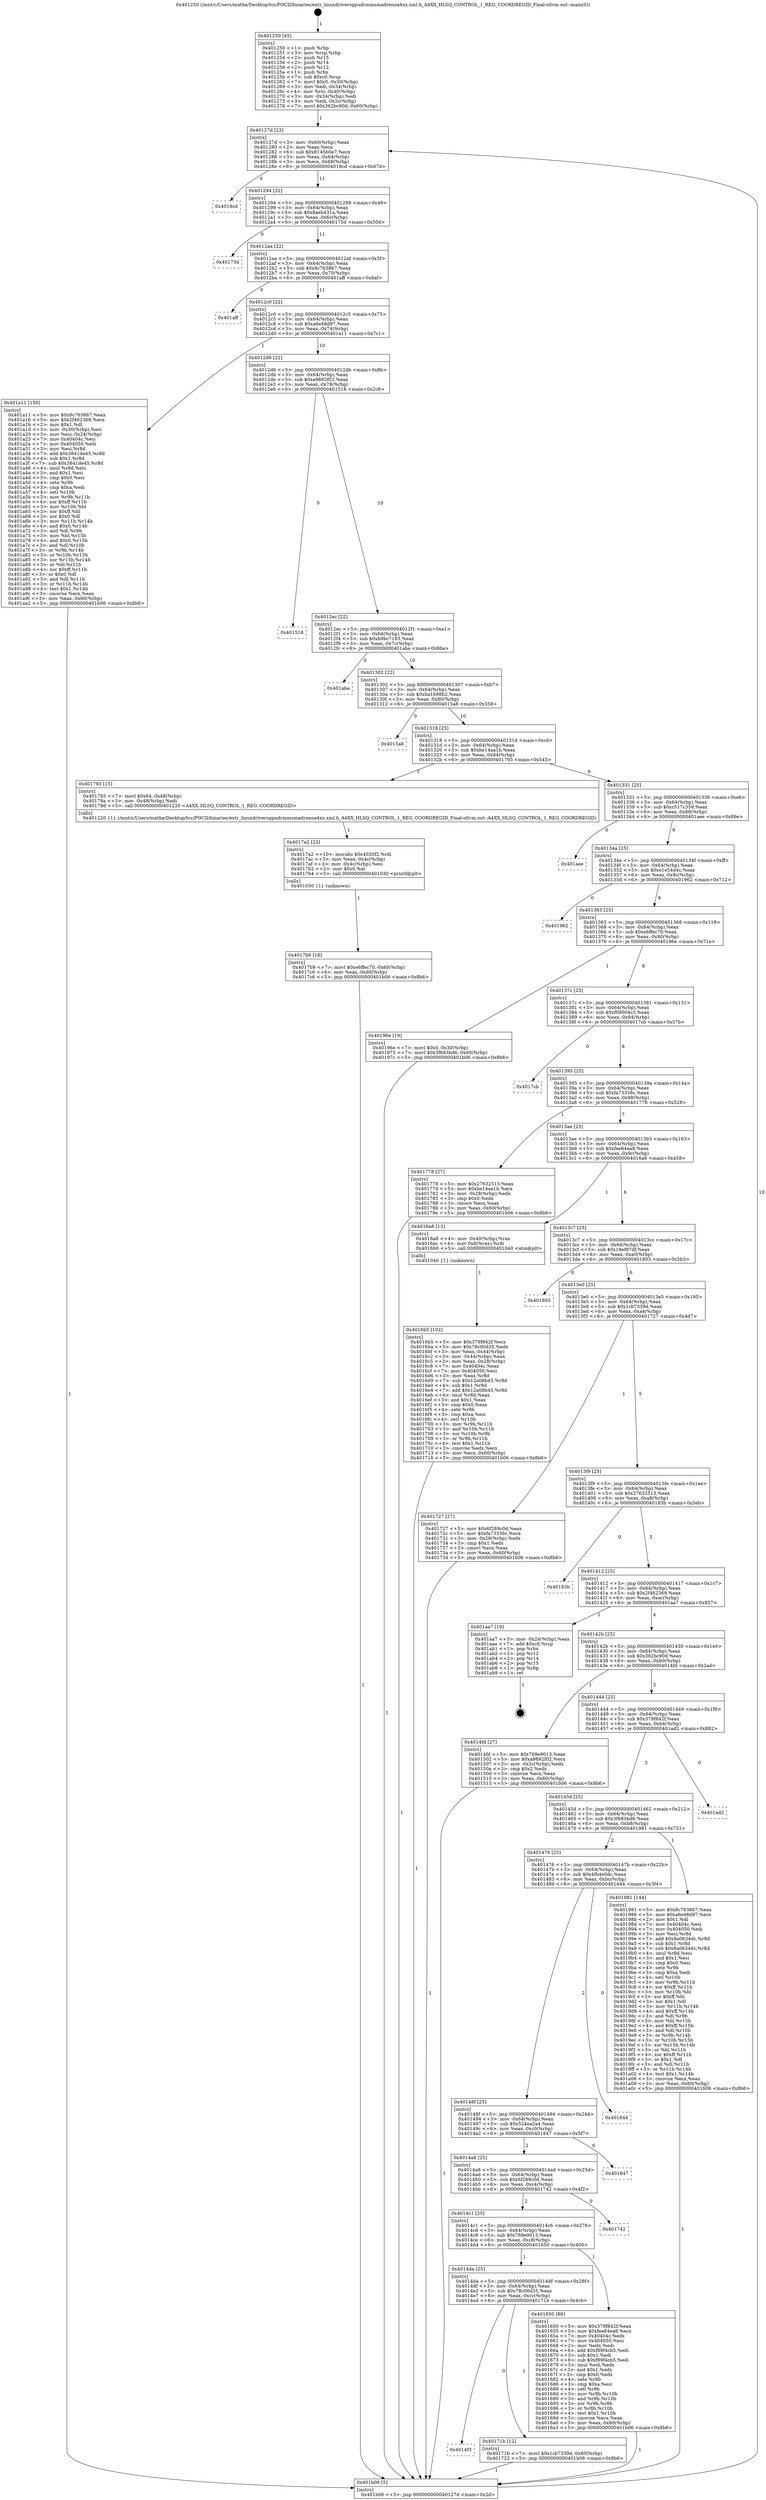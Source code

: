 digraph "0x401250" {
  label = "0x401250 (/mnt/c/Users/mathe/Desktop/tcc/POCII/binaries/extr_linuxdriversgpudrmmsmadrenoa4xx.xml.h_A4XX_HLSQ_CONTROL_1_REG_COORDREGID_Final-ollvm.out::main(0))"
  labelloc = "t"
  node[shape=record]

  Entry [label="",width=0.3,height=0.3,shape=circle,fillcolor=black,style=filled]
  "0x40127d" [label="{
     0x40127d [23]\l
     | [instrs]\l
     &nbsp;&nbsp;0x40127d \<+3\>: mov -0x60(%rbp),%eax\l
     &nbsp;&nbsp;0x401280 \<+2\>: mov %eax,%ecx\l
     &nbsp;&nbsp;0x401282 \<+6\>: sub $0x8145b0e7,%ecx\l
     &nbsp;&nbsp;0x401288 \<+3\>: mov %eax,-0x64(%rbp)\l
     &nbsp;&nbsp;0x40128b \<+3\>: mov %ecx,-0x68(%rbp)\l
     &nbsp;&nbsp;0x40128e \<+6\>: je 00000000004018cd \<main+0x67d\>\l
  }"]
  "0x4018cd" [label="{
     0x4018cd\l
  }", style=dashed]
  "0x401294" [label="{
     0x401294 [22]\l
     | [instrs]\l
     &nbsp;&nbsp;0x401294 \<+5\>: jmp 0000000000401299 \<main+0x49\>\l
     &nbsp;&nbsp;0x401299 \<+3\>: mov -0x64(%rbp),%eax\l
     &nbsp;&nbsp;0x40129c \<+5\>: sub $0x8aeb431a,%eax\l
     &nbsp;&nbsp;0x4012a1 \<+3\>: mov %eax,-0x6c(%rbp)\l
     &nbsp;&nbsp;0x4012a4 \<+6\>: je 000000000040175d \<main+0x50d\>\l
  }"]
  Exit [label="",width=0.3,height=0.3,shape=circle,fillcolor=black,style=filled,peripheries=2]
  "0x40175d" [label="{
     0x40175d\l
  }", style=dashed]
  "0x4012aa" [label="{
     0x4012aa [22]\l
     | [instrs]\l
     &nbsp;&nbsp;0x4012aa \<+5\>: jmp 00000000004012af \<main+0x5f\>\l
     &nbsp;&nbsp;0x4012af \<+3\>: mov -0x64(%rbp),%eax\l
     &nbsp;&nbsp;0x4012b2 \<+5\>: sub $0x8c763867,%eax\l
     &nbsp;&nbsp;0x4012b7 \<+3\>: mov %eax,-0x70(%rbp)\l
     &nbsp;&nbsp;0x4012ba \<+6\>: je 0000000000401aff \<main+0x8af\>\l
  }"]
  "0x4017b9" [label="{
     0x4017b9 [18]\l
     | [instrs]\l
     &nbsp;&nbsp;0x4017b9 \<+7\>: movl $0xe6ffec70,-0x60(%rbp)\l
     &nbsp;&nbsp;0x4017c0 \<+6\>: mov %eax,-0xd0(%rbp)\l
     &nbsp;&nbsp;0x4017c6 \<+5\>: jmp 0000000000401b06 \<main+0x8b6\>\l
  }"]
  "0x401aff" [label="{
     0x401aff\l
  }", style=dashed]
  "0x4012c0" [label="{
     0x4012c0 [22]\l
     | [instrs]\l
     &nbsp;&nbsp;0x4012c0 \<+5\>: jmp 00000000004012c5 \<main+0x75\>\l
     &nbsp;&nbsp;0x4012c5 \<+3\>: mov -0x64(%rbp),%eax\l
     &nbsp;&nbsp;0x4012c8 \<+5\>: sub $0xa6e48d97,%eax\l
     &nbsp;&nbsp;0x4012cd \<+3\>: mov %eax,-0x74(%rbp)\l
     &nbsp;&nbsp;0x4012d0 \<+6\>: je 0000000000401a11 \<main+0x7c1\>\l
  }"]
  "0x4017a2" [label="{
     0x4017a2 [23]\l
     | [instrs]\l
     &nbsp;&nbsp;0x4017a2 \<+10\>: movabs $0x4020f2,%rdi\l
     &nbsp;&nbsp;0x4017ac \<+3\>: mov %eax,-0x4c(%rbp)\l
     &nbsp;&nbsp;0x4017af \<+3\>: mov -0x4c(%rbp),%esi\l
     &nbsp;&nbsp;0x4017b2 \<+2\>: mov $0x0,%al\l
     &nbsp;&nbsp;0x4017b4 \<+5\>: call 0000000000401030 \<printf@plt\>\l
     | [calls]\l
     &nbsp;&nbsp;0x401030 \{1\} (unknown)\l
  }"]
  "0x401a11" [label="{
     0x401a11 [150]\l
     | [instrs]\l
     &nbsp;&nbsp;0x401a11 \<+5\>: mov $0x8c763867,%eax\l
     &nbsp;&nbsp;0x401a16 \<+5\>: mov $0x2f462369,%ecx\l
     &nbsp;&nbsp;0x401a1b \<+2\>: mov $0x1,%dl\l
     &nbsp;&nbsp;0x401a1d \<+3\>: mov -0x30(%rbp),%esi\l
     &nbsp;&nbsp;0x401a20 \<+3\>: mov %esi,-0x24(%rbp)\l
     &nbsp;&nbsp;0x401a23 \<+7\>: mov 0x40404c,%esi\l
     &nbsp;&nbsp;0x401a2a \<+7\>: mov 0x404050,%edi\l
     &nbsp;&nbsp;0x401a31 \<+3\>: mov %esi,%r8d\l
     &nbsp;&nbsp;0x401a34 \<+7\>: add $0x3841de45,%r8d\l
     &nbsp;&nbsp;0x401a3b \<+4\>: sub $0x1,%r8d\l
     &nbsp;&nbsp;0x401a3f \<+7\>: sub $0x3841de45,%r8d\l
     &nbsp;&nbsp;0x401a46 \<+4\>: imul %r8d,%esi\l
     &nbsp;&nbsp;0x401a4a \<+3\>: and $0x1,%esi\l
     &nbsp;&nbsp;0x401a4d \<+3\>: cmp $0x0,%esi\l
     &nbsp;&nbsp;0x401a50 \<+4\>: sete %r9b\l
     &nbsp;&nbsp;0x401a54 \<+3\>: cmp $0xa,%edi\l
     &nbsp;&nbsp;0x401a57 \<+4\>: setl %r10b\l
     &nbsp;&nbsp;0x401a5b \<+3\>: mov %r9b,%r11b\l
     &nbsp;&nbsp;0x401a5e \<+4\>: xor $0xff,%r11b\l
     &nbsp;&nbsp;0x401a62 \<+3\>: mov %r10b,%bl\l
     &nbsp;&nbsp;0x401a65 \<+3\>: xor $0xff,%bl\l
     &nbsp;&nbsp;0x401a68 \<+3\>: xor $0x0,%dl\l
     &nbsp;&nbsp;0x401a6b \<+3\>: mov %r11b,%r14b\l
     &nbsp;&nbsp;0x401a6e \<+4\>: and $0x0,%r14b\l
     &nbsp;&nbsp;0x401a72 \<+3\>: and %dl,%r9b\l
     &nbsp;&nbsp;0x401a75 \<+3\>: mov %bl,%r15b\l
     &nbsp;&nbsp;0x401a78 \<+4\>: and $0x0,%r15b\l
     &nbsp;&nbsp;0x401a7c \<+3\>: and %dl,%r10b\l
     &nbsp;&nbsp;0x401a7f \<+3\>: or %r9b,%r14b\l
     &nbsp;&nbsp;0x401a82 \<+3\>: or %r10b,%r15b\l
     &nbsp;&nbsp;0x401a85 \<+3\>: xor %r15b,%r14b\l
     &nbsp;&nbsp;0x401a88 \<+3\>: or %bl,%r11b\l
     &nbsp;&nbsp;0x401a8b \<+4\>: xor $0xff,%r11b\l
     &nbsp;&nbsp;0x401a8f \<+3\>: or $0x0,%dl\l
     &nbsp;&nbsp;0x401a92 \<+3\>: and %dl,%r11b\l
     &nbsp;&nbsp;0x401a95 \<+3\>: or %r11b,%r14b\l
     &nbsp;&nbsp;0x401a98 \<+4\>: test $0x1,%r14b\l
     &nbsp;&nbsp;0x401a9c \<+3\>: cmovne %ecx,%eax\l
     &nbsp;&nbsp;0x401a9f \<+3\>: mov %eax,-0x60(%rbp)\l
     &nbsp;&nbsp;0x401aa2 \<+5\>: jmp 0000000000401b06 \<main+0x8b6\>\l
  }"]
  "0x4012d6" [label="{
     0x4012d6 [22]\l
     | [instrs]\l
     &nbsp;&nbsp;0x4012d6 \<+5\>: jmp 00000000004012db \<main+0x8b\>\l
     &nbsp;&nbsp;0x4012db \<+3\>: mov -0x64(%rbp),%eax\l
     &nbsp;&nbsp;0x4012de \<+5\>: sub $0xa9892f02,%eax\l
     &nbsp;&nbsp;0x4012e3 \<+3\>: mov %eax,-0x78(%rbp)\l
     &nbsp;&nbsp;0x4012e6 \<+6\>: je 0000000000401518 \<main+0x2c8\>\l
  }"]
  "0x4014f3" [label="{
     0x4014f3\l
  }", style=dashed]
  "0x401518" [label="{
     0x401518\l
  }", style=dashed]
  "0x4012ec" [label="{
     0x4012ec [22]\l
     | [instrs]\l
     &nbsp;&nbsp;0x4012ec \<+5\>: jmp 00000000004012f1 \<main+0xa1\>\l
     &nbsp;&nbsp;0x4012f1 \<+3\>: mov -0x64(%rbp),%eax\l
     &nbsp;&nbsp;0x4012f4 \<+5\>: sub $0xb9bc7183,%eax\l
     &nbsp;&nbsp;0x4012f9 \<+3\>: mov %eax,-0x7c(%rbp)\l
     &nbsp;&nbsp;0x4012fc \<+6\>: je 0000000000401aba \<main+0x86a\>\l
  }"]
  "0x40171b" [label="{
     0x40171b [12]\l
     | [instrs]\l
     &nbsp;&nbsp;0x40171b \<+7\>: movl $0x1cb7339d,-0x60(%rbp)\l
     &nbsp;&nbsp;0x401722 \<+5\>: jmp 0000000000401b06 \<main+0x8b6\>\l
  }"]
  "0x401aba" [label="{
     0x401aba\l
  }", style=dashed]
  "0x401302" [label="{
     0x401302 [22]\l
     | [instrs]\l
     &nbsp;&nbsp;0x401302 \<+5\>: jmp 0000000000401307 \<main+0xb7\>\l
     &nbsp;&nbsp;0x401307 \<+3\>: mov -0x64(%rbp),%eax\l
     &nbsp;&nbsp;0x40130a \<+5\>: sub $0xba1698b2,%eax\l
     &nbsp;&nbsp;0x40130f \<+3\>: mov %eax,-0x80(%rbp)\l
     &nbsp;&nbsp;0x401312 \<+6\>: je 00000000004015a8 \<main+0x358\>\l
  }"]
  "0x4016b5" [label="{
     0x4016b5 [102]\l
     | [instrs]\l
     &nbsp;&nbsp;0x4016b5 \<+5\>: mov $0x379f842f,%ecx\l
     &nbsp;&nbsp;0x4016ba \<+5\>: mov $0x78c00d35,%edx\l
     &nbsp;&nbsp;0x4016bf \<+3\>: mov %eax,-0x44(%rbp)\l
     &nbsp;&nbsp;0x4016c2 \<+3\>: mov -0x44(%rbp),%eax\l
     &nbsp;&nbsp;0x4016c5 \<+3\>: mov %eax,-0x28(%rbp)\l
     &nbsp;&nbsp;0x4016c8 \<+7\>: mov 0x40404c,%eax\l
     &nbsp;&nbsp;0x4016cf \<+7\>: mov 0x404050,%esi\l
     &nbsp;&nbsp;0x4016d6 \<+3\>: mov %eax,%r8d\l
     &nbsp;&nbsp;0x4016d9 \<+7\>: sub $0x12a08b45,%r8d\l
     &nbsp;&nbsp;0x4016e0 \<+4\>: sub $0x1,%r8d\l
     &nbsp;&nbsp;0x4016e4 \<+7\>: add $0x12a08b45,%r8d\l
     &nbsp;&nbsp;0x4016eb \<+4\>: imul %r8d,%eax\l
     &nbsp;&nbsp;0x4016ef \<+3\>: and $0x1,%eax\l
     &nbsp;&nbsp;0x4016f2 \<+3\>: cmp $0x0,%eax\l
     &nbsp;&nbsp;0x4016f5 \<+4\>: sete %r9b\l
     &nbsp;&nbsp;0x4016f9 \<+3\>: cmp $0xa,%esi\l
     &nbsp;&nbsp;0x4016fc \<+4\>: setl %r10b\l
     &nbsp;&nbsp;0x401700 \<+3\>: mov %r9b,%r11b\l
     &nbsp;&nbsp;0x401703 \<+3\>: and %r10b,%r11b\l
     &nbsp;&nbsp;0x401706 \<+3\>: xor %r10b,%r9b\l
     &nbsp;&nbsp;0x401709 \<+3\>: or %r9b,%r11b\l
     &nbsp;&nbsp;0x40170c \<+4\>: test $0x1,%r11b\l
     &nbsp;&nbsp;0x401710 \<+3\>: cmovne %edx,%ecx\l
     &nbsp;&nbsp;0x401713 \<+3\>: mov %ecx,-0x60(%rbp)\l
     &nbsp;&nbsp;0x401716 \<+5\>: jmp 0000000000401b06 \<main+0x8b6\>\l
  }"]
  "0x4015a8" [label="{
     0x4015a8\l
  }", style=dashed]
  "0x401318" [label="{
     0x401318 [25]\l
     | [instrs]\l
     &nbsp;&nbsp;0x401318 \<+5\>: jmp 000000000040131d \<main+0xcd\>\l
     &nbsp;&nbsp;0x40131d \<+3\>: mov -0x64(%rbp),%eax\l
     &nbsp;&nbsp;0x401320 \<+5\>: sub $0xbe14aa1b,%eax\l
     &nbsp;&nbsp;0x401325 \<+6\>: mov %eax,-0x84(%rbp)\l
     &nbsp;&nbsp;0x40132b \<+6\>: je 0000000000401793 \<main+0x543\>\l
  }"]
  "0x4014da" [label="{
     0x4014da [25]\l
     | [instrs]\l
     &nbsp;&nbsp;0x4014da \<+5\>: jmp 00000000004014df \<main+0x28f\>\l
     &nbsp;&nbsp;0x4014df \<+3\>: mov -0x64(%rbp),%eax\l
     &nbsp;&nbsp;0x4014e2 \<+5\>: sub $0x78c00d35,%eax\l
     &nbsp;&nbsp;0x4014e7 \<+6\>: mov %eax,-0xcc(%rbp)\l
     &nbsp;&nbsp;0x4014ed \<+6\>: je 000000000040171b \<main+0x4cb\>\l
  }"]
  "0x401793" [label="{
     0x401793 [15]\l
     | [instrs]\l
     &nbsp;&nbsp;0x401793 \<+7\>: movl $0x64,-0x48(%rbp)\l
     &nbsp;&nbsp;0x40179a \<+3\>: mov -0x48(%rbp),%edi\l
     &nbsp;&nbsp;0x40179d \<+5\>: call 0000000000401220 \<A4XX_HLSQ_CONTROL_1_REG_COORDREGID\>\l
     | [calls]\l
     &nbsp;&nbsp;0x401220 \{1\} (/mnt/c/Users/mathe/Desktop/tcc/POCII/binaries/extr_linuxdriversgpudrmmsmadrenoa4xx.xml.h_A4XX_HLSQ_CONTROL_1_REG_COORDREGID_Final-ollvm.out::A4XX_HLSQ_CONTROL_1_REG_COORDREGID)\l
  }"]
  "0x401331" [label="{
     0x401331 [25]\l
     | [instrs]\l
     &nbsp;&nbsp;0x401331 \<+5\>: jmp 0000000000401336 \<main+0xe6\>\l
     &nbsp;&nbsp;0x401336 \<+3\>: mov -0x64(%rbp),%eax\l
     &nbsp;&nbsp;0x401339 \<+5\>: sub $0xc517c359,%eax\l
     &nbsp;&nbsp;0x40133e \<+6\>: mov %eax,-0x88(%rbp)\l
     &nbsp;&nbsp;0x401344 \<+6\>: je 0000000000401aee \<main+0x89e\>\l
  }"]
  "0x401650" [label="{
     0x401650 [88]\l
     | [instrs]\l
     &nbsp;&nbsp;0x401650 \<+5\>: mov $0x379f842f,%eax\l
     &nbsp;&nbsp;0x401655 \<+5\>: mov $0xfee84ea8,%ecx\l
     &nbsp;&nbsp;0x40165a \<+7\>: mov 0x40404c,%edx\l
     &nbsp;&nbsp;0x401661 \<+7\>: mov 0x404050,%esi\l
     &nbsp;&nbsp;0x401668 \<+2\>: mov %edx,%edi\l
     &nbsp;&nbsp;0x40166a \<+6\>: add $0xf89f4cb5,%edi\l
     &nbsp;&nbsp;0x401670 \<+3\>: sub $0x1,%edi\l
     &nbsp;&nbsp;0x401673 \<+6\>: sub $0xf89f4cb5,%edi\l
     &nbsp;&nbsp;0x401679 \<+3\>: imul %edi,%edx\l
     &nbsp;&nbsp;0x40167c \<+3\>: and $0x1,%edx\l
     &nbsp;&nbsp;0x40167f \<+3\>: cmp $0x0,%edx\l
     &nbsp;&nbsp;0x401682 \<+4\>: sete %r8b\l
     &nbsp;&nbsp;0x401686 \<+3\>: cmp $0xa,%esi\l
     &nbsp;&nbsp;0x401689 \<+4\>: setl %r9b\l
     &nbsp;&nbsp;0x40168d \<+3\>: mov %r8b,%r10b\l
     &nbsp;&nbsp;0x401690 \<+3\>: and %r9b,%r10b\l
     &nbsp;&nbsp;0x401693 \<+3\>: xor %r9b,%r8b\l
     &nbsp;&nbsp;0x401696 \<+3\>: or %r8b,%r10b\l
     &nbsp;&nbsp;0x401699 \<+4\>: test $0x1,%r10b\l
     &nbsp;&nbsp;0x40169d \<+3\>: cmovne %ecx,%eax\l
     &nbsp;&nbsp;0x4016a0 \<+3\>: mov %eax,-0x60(%rbp)\l
     &nbsp;&nbsp;0x4016a3 \<+5\>: jmp 0000000000401b06 \<main+0x8b6\>\l
  }"]
  "0x401aee" [label="{
     0x401aee\l
  }", style=dashed]
  "0x40134a" [label="{
     0x40134a [25]\l
     | [instrs]\l
     &nbsp;&nbsp;0x40134a \<+5\>: jmp 000000000040134f \<main+0xff\>\l
     &nbsp;&nbsp;0x40134f \<+3\>: mov -0x64(%rbp),%eax\l
     &nbsp;&nbsp;0x401352 \<+5\>: sub $0xe1e54d4c,%eax\l
     &nbsp;&nbsp;0x401357 \<+6\>: mov %eax,-0x8c(%rbp)\l
     &nbsp;&nbsp;0x40135d \<+6\>: je 0000000000401962 \<main+0x712\>\l
  }"]
  "0x4014c1" [label="{
     0x4014c1 [25]\l
     | [instrs]\l
     &nbsp;&nbsp;0x4014c1 \<+5\>: jmp 00000000004014c6 \<main+0x276\>\l
     &nbsp;&nbsp;0x4014c6 \<+3\>: mov -0x64(%rbp),%eax\l
     &nbsp;&nbsp;0x4014c9 \<+5\>: sub $0x769e9013,%eax\l
     &nbsp;&nbsp;0x4014ce \<+6\>: mov %eax,-0xc8(%rbp)\l
     &nbsp;&nbsp;0x4014d4 \<+6\>: je 0000000000401650 \<main+0x400\>\l
  }"]
  "0x401962" [label="{
     0x401962\l
  }", style=dashed]
  "0x401363" [label="{
     0x401363 [25]\l
     | [instrs]\l
     &nbsp;&nbsp;0x401363 \<+5\>: jmp 0000000000401368 \<main+0x118\>\l
     &nbsp;&nbsp;0x401368 \<+3\>: mov -0x64(%rbp),%eax\l
     &nbsp;&nbsp;0x40136b \<+5\>: sub $0xe6ffec70,%eax\l
     &nbsp;&nbsp;0x401370 \<+6\>: mov %eax,-0x90(%rbp)\l
     &nbsp;&nbsp;0x401376 \<+6\>: je 000000000040196e \<main+0x71e\>\l
  }"]
  "0x401742" [label="{
     0x401742\l
  }", style=dashed]
  "0x40196e" [label="{
     0x40196e [19]\l
     | [instrs]\l
     &nbsp;&nbsp;0x40196e \<+7\>: movl $0x0,-0x30(%rbp)\l
     &nbsp;&nbsp;0x401975 \<+7\>: movl $0x3f683bd6,-0x60(%rbp)\l
     &nbsp;&nbsp;0x40197c \<+5\>: jmp 0000000000401b06 \<main+0x8b6\>\l
  }"]
  "0x40137c" [label="{
     0x40137c [25]\l
     | [instrs]\l
     &nbsp;&nbsp;0x40137c \<+5\>: jmp 0000000000401381 \<main+0x131\>\l
     &nbsp;&nbsp;0x401381 \<+3\>: mov -0x64(%rbp),%eax\l
     &nbsp;&nbsp;0x401384 \<+5\>: sub $0xf09504c3,%eax\l
     &nbsp;&nbsp;0x401389 \<+6\>: mov %eax,-0x94(%rbp)\l
     &nbsp;&nbsp;0x40138f \<+6\>: je 00000000004017cb \<main+0x57b\>\l
  }"]
  "0x4014a8" [label="{
     0x4014a8 [25]\l
     | [instrs]\l
     &nbsp;&nbsp;0x4014a8 \<+5\>: jmp 00000000004014ad \<main+0x25d\>\l
     &nbsp;&nbsp;0x4014ad \<+3\>: mov -0x64(%rbp),%eax\l
     &nbsp;&nbsp;0x4014b0 \<+5\>: sub $0x6f289c0d,%eax\l
     &nbsp;&nbsp;0x4014b5 \<+6\>: mov %eax,-0xc4(%rbp)\l
     &nbsp;&nbsp;0x4014bb \<+6\>: je 0000000000401742 \<main+0x4f2\>\l
  }"]
  "0x4017cb" [label="{
     0x4017cb\l
  }", style=dashed]
  "0x401395" [label="{
     0x401395 [25]\l
     | [instrs]\l
     &nbsp;&nbsp;0x401395 \<+5\>: jmp 000000000040139a \<main+0x14a\>\l
     &nbsp;&nbsp;0x40139a \<+3\>: mov -0x64(%rbp),%eax\l
     &nbsp;&nbsp;0x40139d \<+5\>: sub $0xfa73336c,%eax\l
     &nbsp;&nbsp;0x4013a2 \<+6\>: mov %eax,-0x98(%rbp)\l
     &nbsp;&nbsp;0x4013a8 \<+6\>: je 0000000000401778 \<main+0x528\>\l
  }"]
  "0x401847" [label="{
     0x401847\l
  }", style=dashed]
  "0x401778" [label="{
     0x401778 [27]\l
     | [instrs]\l
     &nbsp;&nbsp;0x401778 \<+5\>: mov $0x27632513,%eax\l
     &nbsp;&nbsp;0x40177d \<+5\>: mov $0xbe14aa1b,%ecx\l
     &nbsp;&nbsp;0x401782 \<+3\>: mov -0x28(%rbp),%edx\l
     &nbsp;&nbsp;0x401785 \<+3\>: cmp $0x0,%edx\l
     &nbsp;&nbsp;0x401788 \<+3\>: cmove %ecx,%eax\l
     &nbsp;&nbsp;0x40178b \<+3\>: mov %eax,-0x60(%rbp)\l
     &nbsp;&nbsp;0x40178e \<+5\>: jmp 0000000000401b06 \<main+0x8b6\>\l
  }"]
  "0x4013ae" [label="{
     0x4013ae [25]\l
     | [instrs]\l
     &nbsp;&nbsp;0x4013ae \<+5\>: jmp 00000000004013b3 \<main+0x163\>\l
     &nbsp;&nbsp;0x4013b3 \<+3\>: mov -0x64(%rbp),%eax\l
     &nbsp;&nbsp;0x4013b6 \<+5\>: sub $0xfee84ea8,%eax\l
     &nbsp;&nbsp;0x4013bb \<+6\>: mov %eax,-0x9c(%rbp)\l
     &nbsp;&nbsp;0x4013c1 \<+6\>: je 00000000004016a8 \<main+0x458\>\l
  }"]
  "0x40148f" [label="{
     0x40148f [25]\l
     | [instrs]\l
     &nbsp;&nbsp;0x40148f \<+5\>: jmp 0000000000401494 \<main+0x244\>\l
     &nbsp;&nbsp;0x401494 \<+3\>: mov -0x64(%rbp),%eax\l
     &nbsp;&nbsp;0x401497 \<+5\>: sub $0x524ea2a4,%eax\l
     &nbsp;&nbsp;0x40149c \<+6\>: mov %eax,-0xc0(%rbp)\l
     &nbsp;&nbsp;0x4014a2 \<+6\>: je 0000000000401847 \<main+0x5f7\>\l
  }"]
  "0x4016a8" [label="{
     0x4016a8 [13]\l
     | [instrs]\l
     &nbsp;&nbsp;0x4016a8 \<+4\>: mov -0x40(%rbp),%rax\l
     &nbsp;&nbsp;0x4016ac \<+4\>: mov 0x8(%rax),%rdi\l
     &nbsp;&nbsp;0x4016b0 \<+5\>: call 0000000000401040 \<atoi@plt\>\l
     | [calls]\l
     &nbsp;&nbsp;0x401040 \{1\} (unknown)\l
  }"]
  "0x4013c7" [label="{
     0x4013c7 [25]\l
     | [instrs]\l
     &nbsp;&nbsp;0x4013c7 \<+5\>: jmp 00000000004013cc \<main+0x17c\>\l
     &nbsp;&nbsp;0x4013cc \<+3\>: mov -0x64(%rbp),%eax\l
     &nbsp;&nbsp;0x4013cf \<+5\>: sub $0x18ef97df,%eax\l
     &nbsp;&nbsp;0x4013d4 \<+6\>: mov %eax,-0xa0(%rbp)\l
     &nbsp;&nbsp;0x4013da \<+6\>: je 0000000000401803 \<main+0x5b3\>\l
  }"]
  "0x401644" [label="{
     0x401644\l
  }", style=dashed]
  "0x401803" [label="{
     0x401803\l
  }", style=dashed]
  "0x4013e0" [label="{
     0x4013e0 [25]\l
     | [instrs]\l
     &nbsp;&nbsp;0x4013e0 \<+5\>: jmp 00000000004013e5 \<main+0x195\>\l
     &nbsp;&nbsp;0x4013e5 \<+3\>: mov -0x64(%rbp),%eax\l
     &nbsp;&nbsp;0x4013e8 \<+5\>: sub $0x1cb7339d,%eax\l
     &nbsp;&nbsp;0x4013ed \<+6\>: mov %eax,-0xa4(%rbp)\l
     &nbsp;&nbsp;0x4013f3 \<+6\>: je 0000000000401727 \<main+0x4d7\>\l
  }"]
  "0x401476" [label="{
     0x401476 [25]\l
     | [instrs]\l
     &nbsp;&nbsp;0x401476 \<+5\>: jmp 000000000040147b \<main+0x22b\>\l
     &nbsp;&nbsp;0x40147b \<+3\>: mov -0x64(%rbp),%eax\l
     &nbsp;&nbsp;0x40147e \<+5\>: sub $0x4fb4e0dc,%eax\l
     &nbsp;&nbsp;0x401483 \<+6\>: mov %eax,-0xbc(%rbp)\l
     &nbsp;&nbsp;0x401489 \<+6\>: je 0000000000401644 \<main+0x3f4\>\l
  }"]
  "0x401727" [label="{
     0x401727 [27]\l
     | [instrs]\l
     &nbsp;&nbsp;0x401727 \<+5\>: mov $0x6f289c0d,%eax\l
     &nbsp;&nbsp;0x40172c \<+5\>: mov $0xfa73336c,%ecx\l
     &nbsp;&nbsp;0x401731 \<+3\>: mov -0x28(%rbp),%edx\l
     &nbsp;&nbsp;0x401734 \<+3\>: cmp $0x1,%edx\l
     &nbsp;&nbsp;0x401737 \<+3\>: cmovl %ecx,%eax\l
     &nbsp;&nbsp;0x40173a \<+3\>: mov %eax,-0x60(%rbp)\l
     &nbsp;&nbsp;0x40173d \<+5\>: jmp 0000000000401b06 \<main+0x8b6\>\l
  }"]
  "0x4013f9" [label="{
     0x4013f9 [25]\l
     | [instrs]\l
     &nbsp;&nbsp;0x4013f9 \<+5\>: jmp 00000000004013fe \<main+0x1ae\>\l
     &nbsp;&nbsp;0x4013fe \<+3\>: mov -0x64(%rbp),%eax\l
     &nbsp;&nbsp;0x401401 \<+5\>: sub $0x27632513,%eax\l
     &nbsp;&nbsp;0x401406 \<+6\>: mov %eax,-0xa8(%rbp)\l
     &nbsp;&nbsp;0x40140c \<+6\>: je 000000000040183b \<main+0x5eb\>\l
  }"]
  "0x401981" [label="{
     0x401981 [144]\l
     | [instrs]\l
     &nbsp;&nbsp;0x401981 \<+5\>: mov $0x8c763867,%eax\l
     &nbsp;&nbsp;0x401986 \<+5\>: mov $0xa6e48d97,%ecx\l
     &nbsp;&nbsp;0x40198b \<+2\>: mov $0x1,%dl\l
     &nbsp;&nbsp;0x40198d \<+7\>: mov 0x40404c,%esi\l
     &nbsp;&nbsp;0x401994 \<+7\>: mov 0x404050,%edi\l
     &nbsp;&nbsp;0x40199b \<+3\>: mov %esi,%r8d\l
     &nbsp;&nbsp;0x40199e \<+7\>: add $0x8a0634dc,%r8d\l
     &nbsp;&nbsp;0x4019a5 \<+4\>: sub $0x1,%r8d\l
     &nbsp;&nbsp;0x4019a9 \<+7\>: sub $0x8a0634dc,%r8d\l
     &nbsp;&nbsp;0x4019b0 \<+4\>: imul %r8d,%esi\l
     &nbsp;&nbsp;0x4019b4 \<+3\>: and $0x1,%esi\l
     &nbsp;&nbsp;0x4019b7 \<+3\>: cmp $0x0,%esi\l
     &nbsp;&nbsp;0x4019ba \<+4\>: sete %r9b\l
     &nbsp;&nbsp;0x4019be \<+3\>: cmp $0xa,%edi\l
     &nbsp;&nbsp;0x4019c1 \<+4\>: setl %r10b\l
     &nbsp;&nbsp;0x4019c5 \<+3\>: mov %r9b,%r11b\l
     &nbsp;&nbsp;0x4019c8 \<+4\>: xor $0xff,%r11b\l
     &nbsp;&nbsp;0x4019cc \<+3\>: mov %r10b,%bl\l
     &nbsp;&nbsp;0x4019cf \<+3\>: xor $0xff,%bl\l
     &nbsp;&nbsp;0x4019d2 \<+3\>: xor $0x1,%dl\l
     &nbsp;&nbsp;0x4019d5 \<+3\>: mov %r11b,%r14b\l
     &nbsp;&nbsp;0x4019d8 \<+4\>: and $0xff,%r14b\l
     &nbsp;&nbsp;0x4019dc \<+3\>: and %dl,%r9b\l
     &nbsp;&nbsp;0x4019df \<+3\>: mov %bl,%r15b\l
     &nbsp;&nbsp;0x4019e2 \<+4\>: and $0xff,%r15b\l
     &nbsp;&nbsp;0x4019e6 \<+3\>: and %dl,%r10b\l
     &nbsp;&nbsp;0x4019e9 \<+3\>: or %r9b,%r14b\l
     &nbsp;&nbsp;0x4019ec \<+3\>: or %r10b,%r15b\l
     &nbsp;&nbsp;0x4019ef \<+3\>: xor %r15b,%r14b\l
     &nbsp;&nbsp;0x4019f2 \<+3\>: or %bl,%r11b\l
     &nbsp;&nbsp;0x4019f5 \<+4\>: xor $0xff,%r11b\l
     &nbsp;&nbsp;0x4019f9 \<+3\>: or $0x1,%dl\l
     &nbsp;&nbsp;0x4019fc \<+3\>: and %dl,%r11b\l
     &nbsp;&nbsp;0x4019ff \<+3\>: or %r11b,%r14b\l
     &nbsp;&nbsp;0x401a02 \<+4\>: test $0x1,%r14b\l
     &nbsp;&nbsp;0x401a06 \<+3\>: cmovne %ecx,%eax\l
     &nbsp;&nbsp;0x401a09 \<+3\>: mov %eax,-0x60(%rbp)\l
     &nbsp;&nbsp;0x401a0c \<+5\>: jmp 0000000000401b06 \<main+0x8b6\>\l
  }"]
  "0x40183b" [label="{
     0x40183b\l
  }", style=dashed]
  "0x401412" [label="{
     0x401412 [25]\l
     | [instrs]\l
     &nbsp;&nbsp;0x401412 \<+5\>: jmp 0000000000401417 \<main+0x1c7\>\l
     &nbsp;&nbsp;0x401417 \<+3\>: mov -0x64(%rbp),%eax\l
     &nbsp;&nbsp;0x40141a \<+5\>: sub $0x2f462369,%eax\l
     &nbsp;&nbsp;0x40141f \<+6\>: mov %eax,-0xac(%rbp)\l
     &nbsp;&nbsp;0x401425 \<+6\>: je 0000000000401aa7 \<main+0x857\>\l
  }"]
  "0x40145d" [label="{
     0x40145d [25]\l
     | [instrs]\l
     &nbsp;&nbsp;0x40145d \<+5\>: jmp 0000000000401462 \<main+0x212\>\l
     &nbsp;&nbsp;0x401462 \<+3\>: mov -0x64(%rbp),%eax\l
     &nbsp;&nbsp;0x401465 \<+5\>: sub $0x3f683bd6,%eax\l
     &nbsp;&nbsp;0x40146a \<+6\>: mov %eax,-0xb8(%rbp)\l
     &nbsp;&nbsp;0x401470 \<+6\>: je 0000000000401981 \<main+0x731\>\l
  }"]
  "0x401aa7" [label="{
     0x401aa7 [19]\l
     | [instrs]\l
     &nbsp;&nbsp;0x401aa7 \<+3\>: mov -0x24(%rbp),%eax\l
     &nbsp;&nbsp;0x401aaa \<+7\>: add $0xc0,%rsp\l
     &nbsp;&nbsp;0x401ab1 \<+1\>: pop %rbx\l
     &nbsp;&nbsp;0x401ab2 \<+2\>: pop %r12\l
     &nbsp;&nbsp;0x401ab4 \<+2\>: pop %r14\l
     &nbsp;&nbsp;0x401ab6 \<+2\>: pop %r15\l
     &nbsp;&nbsp;0x401ab8 \<+1\>: pop %rbp\l
     &nbsp;&nbsp;0x401ab9 \<+1\>: ret\l
  }"]
  "0x40142b" [label="{
     0x40142b [25]\l
     | [instrs]\l
     &nbsp;&nbsp;0x40142b \<+5\>: jmp 0000000000401430 \<main+0x1e0\>\l
     &nbsp;&nbsp;0x401430 \<+3\>: mov -0x64(%rbp),%eax\l
     &nbsp;&nbsp;0x401433 \<+5\>: sub $0x362bc90d,%eax\l
     &nbsp;&nbsp;0x401438 \<+6\>: mov %eax,-0xb0(%rbp)\l
     &nbsp;&nbsp;0x40143e \<+6\>: je 00000000004014fd \<main+0x2ad\>\l
  }"]
  "0x401ad2" [label="{
     0x401ad2\l
  }", style=dashed]
  "0x4014fd" [label="{
     0x4014fd [27]\l
     | [instrs]\l
     &nbsp;&nbsp;0x4014fd \<+5\>: mov $0x769e9013,%eax\l
     &nbsp;&nbsp;0x401502 \<+5\>: mov $0xa9892f02,%ecx\l
     &nbsp;&nbsp;0x401507 \<+3\>: mov -0x2c(%rbp),%edx\l
     &nbsp;&nbsp;0x40150a \<+3\>: cmp $0x2,%edx\l
     &nbsp;&nbsp;0x40150d \<+3\>: cmovne %ecx,%eax\l
     &nbsp;&nbsp;0x401510 \<+3\>: mov %eax,-0x60(%rbp)\l
     &nbsp;&nbsp;0x401513 \<+5\>: jmp 0000000000401b06 \<main+0x8b6\>\l
  }"]
  "0x401444" [label="{
     0x401444 [25]\l
     | [instrs]\l
     &nbsp;&nbsp;0x401444 \<+5\>: jmp 0000000000401449 \<main+0x1f9\>\l
     &nbsp;&nbsp;0x401449 \<+3\>: mov -0x64(%rbp),%eax\l
     &nbsp;&nbsp;0x40144c \<+5\>: sub $0x379f842f,%eax\l
     &nbsp;&nbsp;0x401451 \<+6\>: mov %eax,-0xb4(%rbp)\l
     &nbsp;&nbsp;0x401457 \<+6\>: je 0000000000401ad2 \<main+0x882\>\l
  }"]
  "0x401b06" [label="{
     0x401b06 [5]\l
     | [instrs]\l
     &nbsp;&nbsp;0x401b06 \<+5\>: jmp 000000000040127d \<main+0x2d\>\l
  }"]
  "0x401250" [label="{
     0x401250 [45]\l
     | [instrs]\l
     &nbsp;&nbsp;0x401250 \<+1\>: push %rbp\l
     &nbsp;&nbsp;0x401251 \<+3\>: mov %rsp,%rbp\l
     &nbsp;&nbsp;0x401254 \<+2\>: push %r15\l
     &nbsp;&nbsp;0x401256 \<+2\>: push %r14\l
     &nbsp;&nbsp;0x401258 \<+2\>: push %r12\l
     &nbsp;&nbsp;0x40125a \<+1\>: push %rbx\l
     &nbsp;&nbsp;0x40125b \<+7\>: sub $0xc0,%rsp\l
     &nbsp;&nbsp;0x401262 \<+7\>: movl $0x0,-0x30(%rbp)\l
     &nbsp;&nbsp;0x401269 \<+3\>: mov %edi,-0x34(%rbp)\l
     &nbsp;&nbsp;0x40126c \<+4\>: mov %rsi,-0x40(%rbp)\l
     &nbsp;&nbsp;0x401270 \<+3\>: mov -0x34(%rbp),%edi\l
     &nbsp;&nbsp;0x401273 \<+3\>: mov %edi,-0x2c(%rbp)\l
     &nbsp;&nbsp;0x401276 \<+7\>: movl $0x362bc90d,-0x60(%rbp)\l
  }"]
  Entry -> "0x401250" [label=" 1"]
  "0x40127d" -> "0x4018cd" [label=" 0"]
  "0x40127d" -> "0x401294" [label=" 11"]
  "0x401aa7" -> Exit [label=" 1"]
  "0x401294" -> "0x40175d" [label=" 0"]
  "0x401294" -> "0x4012aa" [label=" 11"]
  "0x401a11" -> "0x401b06" [label=" 1"]
  "0x4012aa" -> "0x401aff" [label=" 0"]
  "0x4012aa" -> "0x4012c0" [label=" 11"]
  "0x401981" -> "0x401b06" [label=" 1"]
  "0x4012c0" -> "0x401a11" [label=" 1"]
  "0x4012c0" -> "0x4012d6" [label=" 10"]
  "0x40196e" -> "0x401b06" [label=" 1"]
  "0x4012d6" -> "0x401518" [label=" 0"]
  "0x4012d6" -> "0x4012ec" [label=" 10"]
  "0x4017b9" -> "0x401b06" [label=" 1"]
  "0x4012ec" -> "0x401aba" [label=" 0"]
  "0x4012ec" -> "0x401302" [label=" 10"]
  "0x4017a2" -> "0x4017b9" [label=" 1"]
  "0x401302" -> "0x4015a8" [label=" 0"]
  "0x401302" -> "0x401318" [label=" 10"]
  "0x401778" -> "0x401b06" [label=" 1"]
  "0x401318" -> "0x401793" [label=" 1"]
  "0x401318" -> "0x401331" [label=" 9"]
  "0x401727" -> "0x401b06" [label=" 1"]
  "0x401331" -> "0x401aee" [label=" 0"]
  "0x401331" -> "0x40134a" [label=" 9"]
  "0x40171b" -> "0x401b06" [label=" 1"]
  "0x40134a" -> "0x401962" [label=" 0"]
  "0x40134a" -> "0x401363" [label=" 9"]
  "0x4014da" -> "0x40171b" [label=" 1"]
  "0x401363" -> "0x40196e" [label=" 1"]
  "0x401363" -> "0x40137c" [label=" 8"]
  "0x401793" -> "0x4017a2" [label=" 1"]
  "0x40137c" -> "0x4017cb" [label=" 0"]
  "0x40137c" -> "0x401395" [label=" 8"]
  "0x4016a8" -> "0x4016b5" [label=" 1"]
  "0x401395" -> "0x401778" [label=" 1"]
  "0x401395" -> "0x4013ae" [label=" 7"]
  "0x401650" -> "0x401b06" [label=" 1"]
  "0x4013ae" -> "0x4016a8" [label=" 1"]
  "0x4013ae" -> "0x4013c7" [label=" 6"]
  "0x4014c1" -> "0x401650" [label=" 1"]
  "0x4013c7" -> "0x401803" [label=" 0"]
  "0x4013c7" -> "0x4013e0" [label=" 6"]
  "0x4014da" -> "0x4014f3" [label=" 0"]
  "0x4013e0" -> "0x401727" [label=" 1"]
  "0x4013e0" -> "0x4013f9" [label=" 5"]
  "0x4014a8" -> "0x401742" [label=" 0"]
  "0x4013f9" -> "0x40183b" [label=" 0"]
  "0x4013f9" -> "0x401412" [label=" 5"]
  "0x4016b5" -> "0x401b06" [label=" 1"]
  "0x401412" -> "0x401aa7" [label=" 1"]
  "0x401412" -> "0x40142b" [label=" 4"]
  "0x40148f" -> "0x401847" [label=" 0"]
  "0x40142b" -> "0x4014fd" [label=" 1"]
  "0x40142b" -> "0x401444" [label=" 3"]
  "0x4014fd" -> "0x401b06" [label=" 1"]
  "0x401250" -> "0x40127d" [label=" 1"]
  "0x401b06" -> "0x40127d" [label=" 10"]
  "0x4014c1" -> "0x4014da" [label=" 1"]
  "0x401444" -> "0x401ad2" [label=" 0"]
  "0x401444" -> "0x40145d" [label=" 3"]
  "0x40148f" -> "0x4014a8" [label=" 2"]
  "0x40145d" -> "0x401981" [label=" 1"]
  "0x40145d" -> "0x401476" [label=" 2"]
  "0x4014a8" -> "0x4014c1" [label=" 2"]
  "0x401476" -> "0x401644" [label=" 0"]
  "0x401476" -> "0x40148f" [label=" 2"]
}
